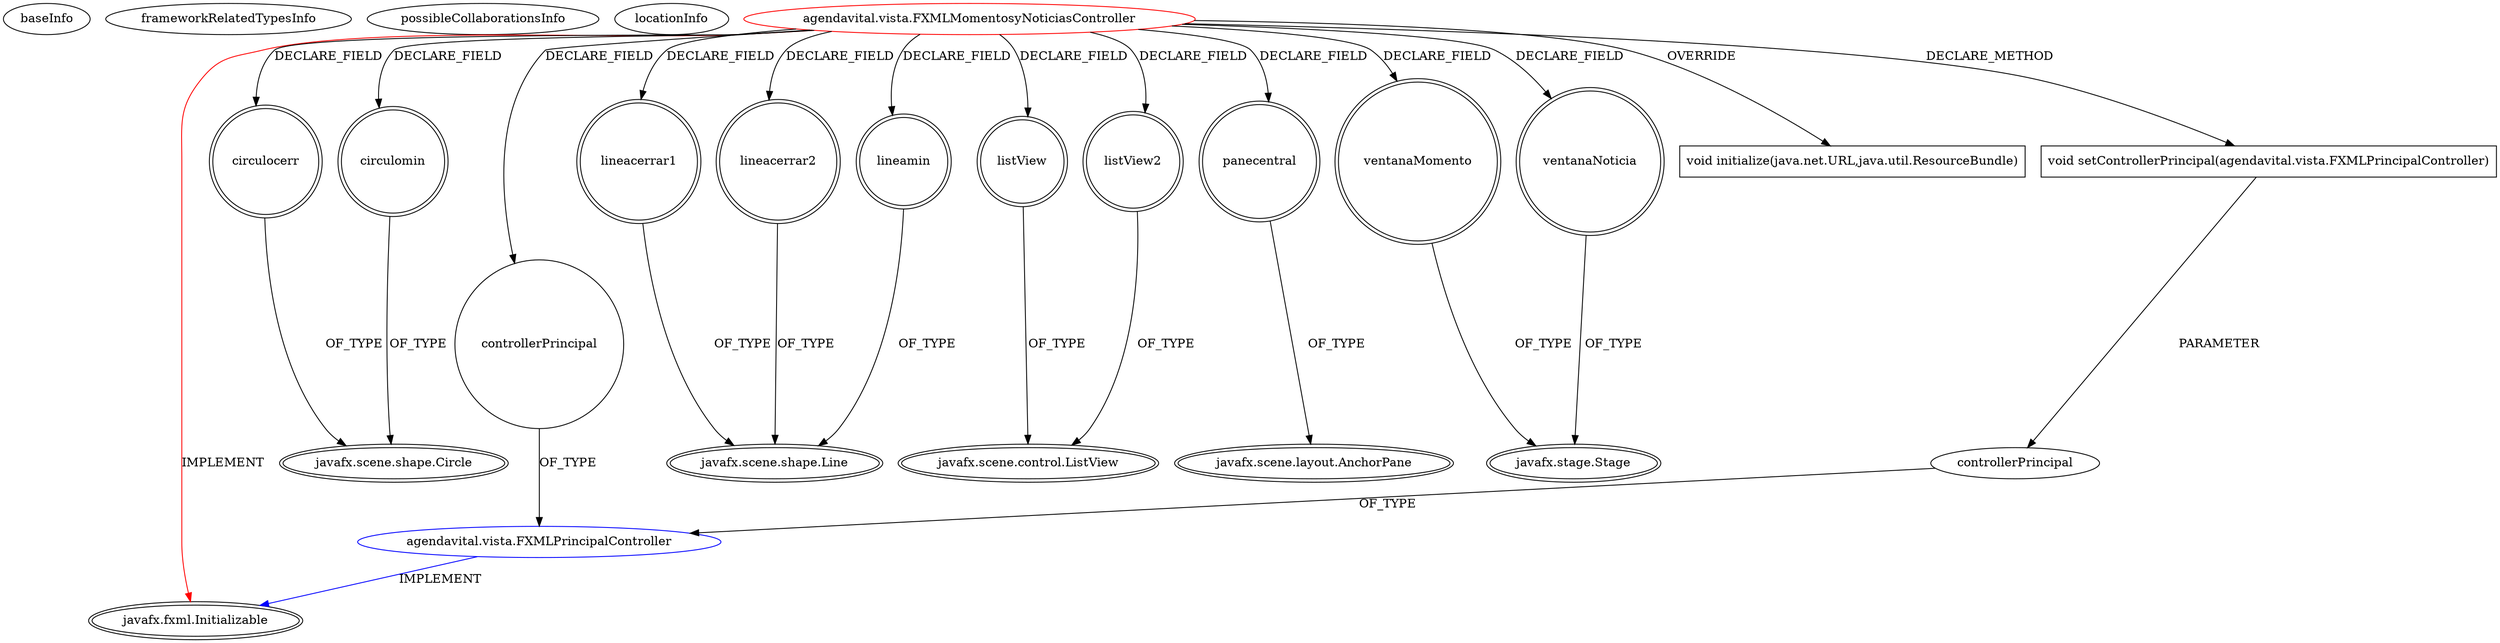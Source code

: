 digraph {
baseInfo[graphId=3373,category="extension_graph",isAnonymous=false,possibleRelation=true]
frameworkRelatedTypesInfo[0="javafx.fxml.Initializable"]
possibleCollaborationsInfo[0="3373~CLIENT_METHOD_DECLARATION-PARAMETER_DECLARATION-FIELD_DECLARATION-~javafx.fxml.Initializable ~javafx.fxml.Initializable ~false~false"]
locationInfo[projectName="josesoler7-agendavital",filePath="/josesoler7-agendavital/agendavital-master/src/agendavital/vista/FXMLMomentosyNoticiasController.java",contextSignature="FXMLMomentosyNoticiasController",graphId="3373"]
0[label="agendavital.vista.FXMLMomentosyNoticiasController",vertexType="ROOT_CLIENT_CLASS_DECLARATION",isFrameworkType=false,color=red]
1[label="javafx.fxml.Initializable",vertexType="FRAMEWORK_INTERFACE_TYPE",isFrameworkType=true,peripheries=2]
2[label="circulocerr",vertexType="FIELD_DECLARATION",isFrameworkType=true,peripheries=2,shape=circle]
3[label="javafx.scene.shape.Circle",vertexType="FRAMEWORK_CLASS_TYPE",isFrameworkType=true,peripheries=2]
4[label="circulomin",vertexType="FIELD_DECLARATION",isFrameworkType=true,peripheries=2,shape=circle]
6[label="controllerPrincipal",vertexType="FIELD_DECLARATION",isFrameworkType=false,shape=circle]
7[label="agendavital.vista.FXMLPrincipalController",vertexType="REFERENCE_CLIENT_CLASS_DECLARATION",isFrameworkType=false,color=blue]
9[label="lineacerrar1",vertexType="FIELD_DECLARATION",isFrameworkType=true,peripheries=2,shape=circle]
10[label="javafx.scene.shape.Line",vertexType="FRAMEWORK_CLASS_TYPE",isFrameworkType=true,peripheries=2]
11[label="lineacerrar2",vertexType="FIELD_DECLARATION",isFrameworkType=true,peripheries=2,shape=circle]
13[label="lineamin",vertexType="FIELD_DECLARATION",isFrameworkType=true,peripheries=2,shape=circle]
15[label="listView",vertexType="FIELD_DECLARATION",isFrameworkType=true,peripheries=2,shape=circle]
16[label="javafx.scene.control.ListView",vertexType="FRAMEWORK_CLASS_TYPE",isFrameworkType=true,peripheries=2]
17[label="listView2",vertexType="FIELD_DECLARATION",isFrameworkType=true,peripheries=2,shape=circle]
19[label="panecentral",vertexType="FIELD_DECLARATION",isFrameworkType=true,peripheries=2,shape=circle]
20[label="javafx.scene.layout.AnchorPane",vertexType="FRAMEWORK_CLASS_TYPE",isFrameworkType=true,peripheries=2]
21[label="ventanaMomento",vertexType="FIELD_DECLARATION",isFrameworkType=true,peripheries=2,shape=circle]
22[label="javafx.stage.Stage",vertexType="FRAMEWORK_CLASS_TYPE",isFrameworkType=true,peripheries=2]
23[label="ventanaNoticia",vertexType="FIELD_DECLARATION",isFrameworkType=true,peripheries=2,shape=circle]
25[label="void initialize(java.net.URL,java.util.ResourceBundle)",vertexType="OVERRIDING_METHOD_DECLARATION",isFrameworkType=false,shape=box]
58[label="void setControllerPrincipal(agendavital.vista.FXMLPrincipalController)",vertexType="CLIENT_METHOD_DECLARATION",isFrameworkType=false,shape=box]
59[label="controllerPrincipal",vertexType="PARAMETER_DECLARATION",isFrameworkType=false]
0->1[label="IMPLEMENT",color=red]
0->2[label="DECLARE_FIELD"]
2->3[label="OF_TYPE"]
0->4[label="DECLARE_FIELD"]
4->3[label="OF_TYPE"]
0->6[label="DECLARE_FIELD"]
7->1[label="IMPLEMENT",color=blue]
6->7[label="OF_TYPE"]
0->9[label="DECLARE_FIELD"]
9->10[label="OF_TYPE"]
0->11[label="DECLARE_FIELD"]
11->10[label="OF_TYPE"]
0->13[label="DECLARE_FIELD"]
13->10[label="OF_TYPE"]
0->15[label="DECLARE_FIELD"]
15->16[label="OF_TYPE"]
0->17[label="DECLARE_FIELD"]
17->16[label="OF_TYPE"]
0->19[label="DECLARE_FIELD"]
19->20[label="OF_TYPE"]
0->21[label="DECLARE_FIELD"]
21->22[label="OF_TYPE"]
0->23[label="DECLARE_FIELD"]
23->22[label="OF_TYPE"]
0->25[label="OVERRIDE"]
0->58[label="DECLARE_METHOD"]
59->7[label="OF_TYPE"]
58->59[label="PARAMETER"]
}
